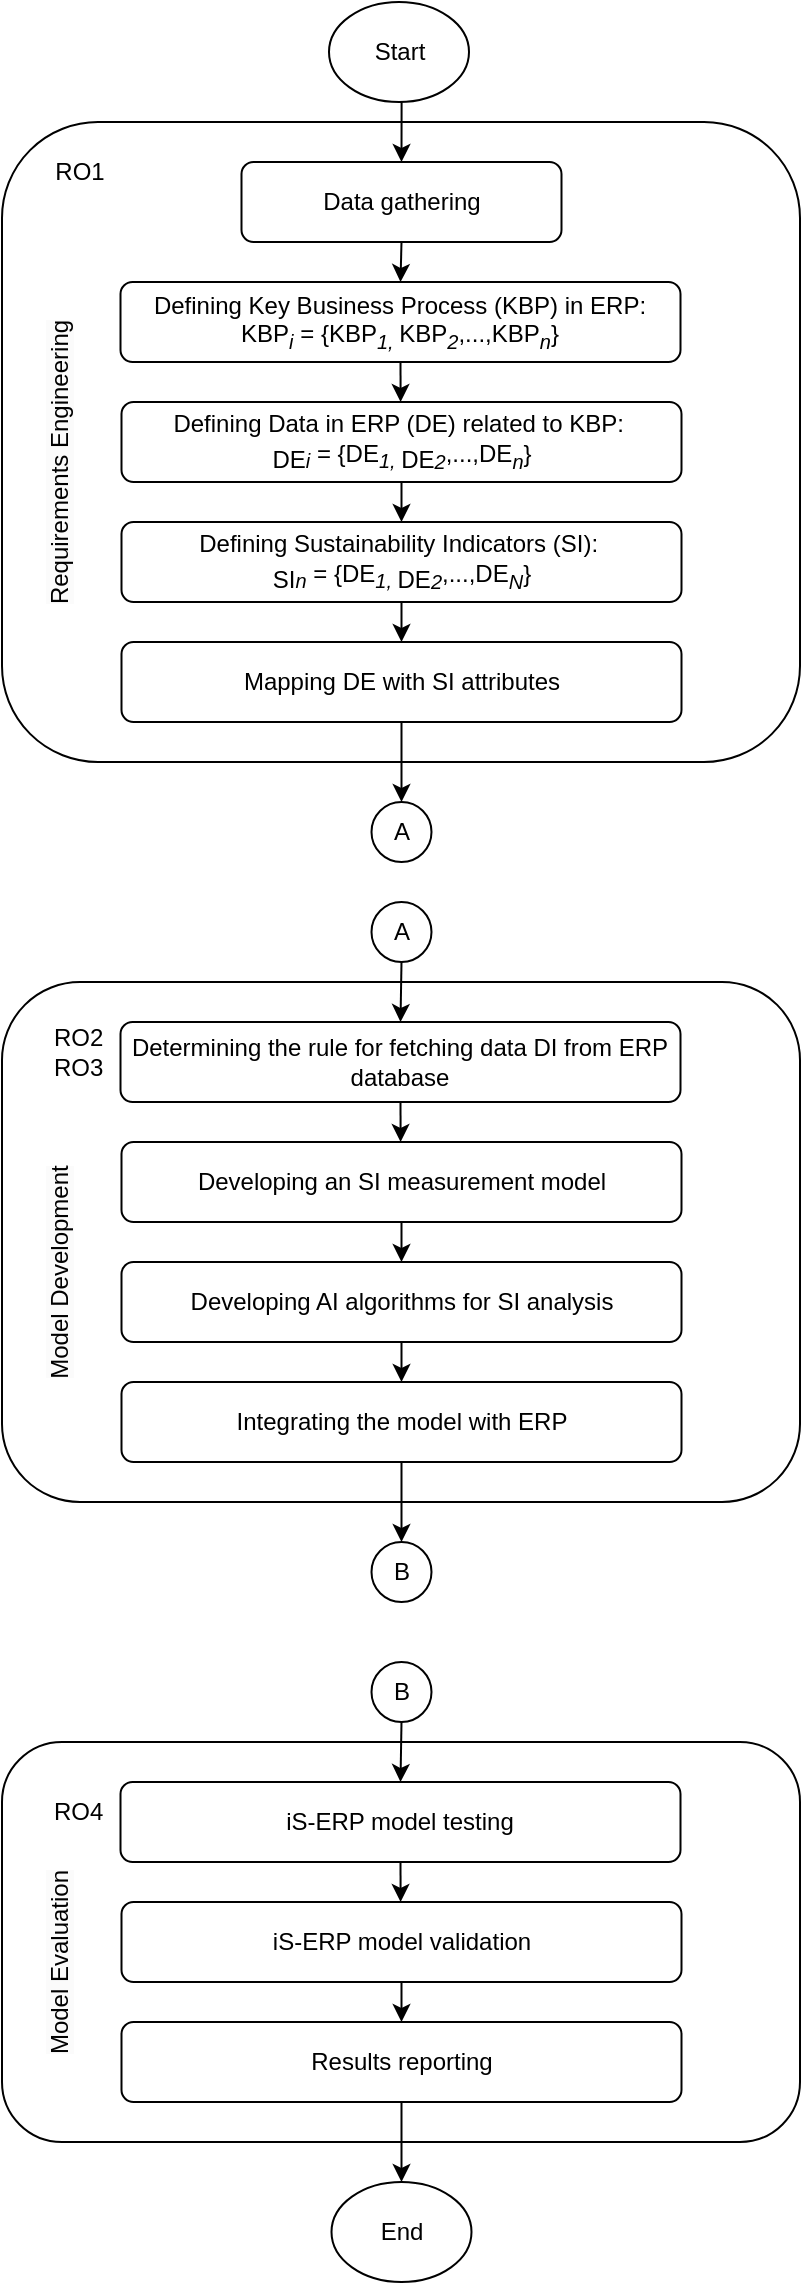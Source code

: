 <mxfile version="24.0.4" type="github">
  <diagram name="Page-1" id="95I5bEfrQiCTy4EvcoFb">
    <mxGraphModel dx="1313" dy="761" grid="1" gridSize="10" guides="1" tooltips="1" connect="1" arrows="1" fold="1" page="1" pageScale="1" pageWidth="850" pageHeight="1100" math="0" shadow="0">
      <root>
        <mxCell id="0" />
        <mxCell id="1" parent="0" />
        <mxCell id="SbKAiJA-bMWMZLkhzkx5-1" value="" style="rounded=1;whiteSpace=wrap;html=1;verticalAlign=top;" vertex="1" parent="1">
          <mxGeometry x="231" y="180" width="399" height="320" as="geometry" />
        </mxCell>
        <mxCell id="SbKAiJA-bMWMZLkhzkx5-4" style="edgeStyle=orthogonalEdgeStyle;rounded=0;orthogonalLoop=1;jettySize=auto;html=1;exitX=0.5;exitY=1;exitDx=0;exitDy=0;entryX=0.5;entryY=0;entryDx=0;entryDy=0;" edge="1" parent="1" source="SbKAiJA-bMWMZLkhzkx5-3" target="SbKAiJA-bMWMZLkhzkx5-6">
          <mxGeometry relative="1" as="geometry" />
        </mxCell>
        <mxCell id="SbKAiJA-bMWMZLkhzkx5-3" value="Start" style="ellipse;whiteSpace=wrap;html=1;" vertex="1" parent="1">
          <mxGeometry x="394.5" y="120" width="70" height="50" as="geometry" />
        </mxCell>
        <mxCell id="SbKAiJA-bMWMZLkhzkx5-5" value="RO1" style="text;html=1;align=center;verticalAlign=middle;whiteSpace=wrap;rounded=0;" vertex="1" parent="1">
          <mxGeometry x="240" y="190" width="60" height="30" as="geometry" />
        </mxCell>
        <mxCell id="SbKAiJA-bMWMZLkhzkx5-9" style="edgeStyle=orthogonalEdgeStyle;rounded=0;orthogonalLoop=1;jettySize=auto;html=1;exitX=0.5;exitY=1;exitDx=0;exitDy=0;entryX=0.5;entryY=0;entryDx=0;entryDy=0;" edge="1" parent="1" source="SbKAiJA-bMWMZLkhzkx5-6" target="SbKAiJA-bMWMZLkhzkx5-7">
          <mxGeometry relative="1" as="geometry" />
        </mxCell>
        <mxCell id="SbKAiJA-bMWMZLkhzkx5-6" value="Data gathering" style="rounded=1;whiteSpace=wrap;html=1;" vertex="1" parent="1">
          <mxGeometry x="350.75" y="200" width="160" height="40" as="geometry" />
        </mxCell>
        <mxCell id="SbKAiJA-bMWMZLkhzkx5-10" style="edgeStyle=orthogonalEdgeStyle;rounded=0;orthogonalLoop=1;jettySize=auto;html=1;exitX=0.5;exitY=1;exitDx=0;exitDy=0;" edge="1" parent="1" source="SbKAiJA-bMWMZLkhzkx5-7" target="SbKAiJA-bMWMZLkhzkx5-8">
          <mxGeometry relative="1" as="geometry" />
        </mxCell>
        <mxCell id="SbKAiJA-bMWMZLkhzkx5-7" value="Defining Key Business Process (KBP) in ERP: KBP&lt;sub&gt;&lt;i&gt;i&lt;/i&gt;&lt;/sub&gt;&amp;nbsp;= {KBP&lt;sub&gt;&lt;i&gt;1,&amp;nbsp;&lt;/i&gt;&lt;/sub&gt;KBP&lt;sub&gt;&lt;i&gt;2&lt;/i&gt;&lt;/sub&gt;,...,KBP&lt;sub&gt;&lt;i&gt;n&lt;/i&gt;&lt;/sub&gt;}" style="rounded=1;whiteSpace=wrap;html=1;" vertex="1" parent="1">
          <mxGeometry x="290.25" y="260" width="280" height="40" as="geometry" />
        </mxCell>
        <mxCell id="SbKAiJA-bMWMZLkhzkx5-32" style="edgeStyle=orthogonalEdgeStyle;rounded=0;orthogonalLoop=1;jettySize=auto;html=1;exitX=0.5;exitY=1;exitDx=0;exitDy=0;entryX=0.5;entryY=0;entryDx=0;entryDy=0;" edge="1" parent="1" source="SbKAiJA-bMWMZLkhzkx5-8" target="SbKAiJA-bMWMZLkhzkx5-11">
          <mxGeometry relative="1" as="geometry" />
        </mxCell>
        <mxCell id="SbKAiJA-bMWMZLkhzkx5-8" value="Defining Data in ERP (DE) related to KBP:&amp;nbsp;&lt;div&gt;&lt;sub&gt;&lt;span style=&quot;font-size: 12px;&quot;&gt;DE&lt;/span&gt;&lt;i&gt;i&lt;/i&gt;&lt;/sub&gt;&amp;nbsp;= {DE&lt;sub&gt;&lt;i&gt;1, &lt;/i&gt;&lt;span style=&quot;font-size: 12px;&quot;&gt;DE&lt;/span&gt;&lt;/sub&gt;&lt;sub&gt;&lt;i&gt;2&lt;/i&gt;&lt;/sub&gt;,...,DE&lt;sub&gt;&lt;i&gt;n&lt;/i&gt;&lt;/sub&gt;}&lt;/div&gt;" style="rounded=1;whiteSpace=wrap;html=1;" vertex="1" parent="1">
          <mxGeometry x="290.75" y="320" width="280" height="40" as="geometry" />
        </mxCell>
        <mxCell id="SbKAiJA-bMWMZLkhzkx5-33" style="edgeStyle=orthogonalEdgeStyle;rounded=0;orthogonalLoop=1;jettySize=auto;html=1;exitX=0.5;exitY=1;exitDx=0;exitDy=0;entryX=0.5;entryY=0;entryDx=0;entryDy=0;" edge="1" parent="1" source="SbKAiJA-bMWMZLkhzkx5-11" target="SbKAiJA-bMWMZLkhzkx5-12">
          <mxGeometry relative="1" as="geometry" />
        </mxCell>
        <mxCell id="SbKAiJA-bMWMZLkhzkx5-11" value="Defining Sustainability Indicators (SI):&amp;nbsp;&lt;div&gt;&lt;sub&gt;&lt;span style=&quot;font-size: 12px;&quot;&gt;SI&lt;/span&gt;&lt;i&gt;n&lt;/i&gt;&lt;/sub&gt;&amp;nbsp;= {DE&lt;sub&gt;&lt;i&gt;1, &lt;/i&gt;&lt;span style=&quot;font-size: 12px;&quot;&gt;DE&lt;/span&gt;&lt;/sub&gt;&lt;sub&gt;&lt;i&gt;2&lt;/i&gt;&lt;/sub&gt;,...,DE&lt;sub&gt;&lt;i&gt;N&lt;/i&gt;&lt;/sub&gt;}&lt;/div&gt;" style="rounded=1;whiteSpace=wrap;html=1;" vertex="1" parent="1">
          <mxGeometry x="290.75" y="380" width="280" height="40" as="geometry" />
        </mxCell>
        <mxCell id="SbKAiJA-bMWMZLkhzkx5-38" style="edgeStyle=orthogonalEdgeStyle;rounded=0;orthogonalLoop=1;jettySize=auto;html=1;exitX=0.5;exitY=1;exitDx=0;exitDy=0;entryX=0.5;entryY=0;entryDx=0;entryDy=0;" edge="1" parent="1" source="SbKAiJA-bMWMZLkhzkx5-12" target="SbKAiJA-bMWMZLkhzkx5-37">
          <mxGeometry relative="1" as="geometry" />
        </mxCell>
        <mxCell id="SbKAiJA-bMWMZLkhzkx5-12" value="Mapping DE with SI attributes" style="rounded=1;whiteSpace=wrap;html=1;" vertex="1" parent="1">
          <mxGeometry x="290.75" y="440" width="280" height="40" as="geometry" />
        </mxCell>
        <mxCell id="SbKAiJA-bMWMZLkhzkx5-13" value="" style="rounded=1;whiteSpace=wrap;html=1;verticalAlign=top;" vertex="1" parent="1">
          <mxGeometry x="231" y="610" width="399" height="260" as="geometry" />
        </mxCell>
        <mxCell id="SbKAiJA-bMWMZLkhzkx5-15" value="RO2&lt;div&gt;RO3&lt;/div&gt;" style="text;html=1;align=left;verticalAlign=middle;whiteSpace=wrap;rounded=0;" vertex="1" parent="1">
          <mxGeometry x="255" y="630" width="30" height="30" as="geometry" />
        </mxCell>
        <mxCell id="SbKAiJA-bMWMZLkhzkx5-18" style="edgeStyle=orthogonalEdgeStyle;rounded=0;orthogonalLoop=1;jettySize=auto;html=1;exitX=0.5;exitY=1;exitDx=0;exitDy=0;" edge="1" parent="1" source="SbKAiJA-bMWMZLkhzkx5-19" target="SbKAiJA-bMWMZLkhzkx5-20">
          <mxGeometry relative="1" as="geometry" />
        </mxCell>
        <mxCell id="SbKAiJA-bMWMZLkhzkx5-19" value="Determining the rule for fetching data DI from ERP database" style="rounded=1;whiteSpace=wrap;html=1;" vertex="1" parent="1">
          <mxGeometry x="290.25" y="630" width="280" height="40" as="geometry" />
        </mxCell>
        <mxCell id="SbKAiJA-bMWMZLkhzkx5-30" style="edgeStyle=orthogonalEdgeStyle;rounded=0;orthogonalLoop=1;jettySize=auto;html=1;exitX=0.5;exitY=1;exitDx=0;exitDy=0;entryX=0.5;entryY=0;entryDx=0;entryDy=0;" edge="1" parent="1" source="SbKAiJA-bMWMZLkhzkx5-20" target="SbKAiJA-bMWMZLkhzkx5-21">
          <mxGeometry relative="1" as="geometry" />
        </mxCell>
        <mxCell id="SbKAiJA-bMWMZLkhzkx5-20" value="Developing an SI measurement model" style="rounded=1;whiteSpace=wrap;html=1;" vertex="1" parent="1">
          <mxGeometry x="290.75" y="690" width="280" height="40" as="geometry" />
        </mxCell>
        <mxCell id="SbKAiJA-bMWMZLkhzkx5-31" style="edgeStyle=orthogonalEdgeStyle;rounded=0;orthogonalLoop=1;jettySize=auto;html=1;exitX=0.5;exitY=1;exitDx=0;exitDy=0;entryX=0.5;entryY=0;entryDx=0;entryDy=0;" edge="1" parent="1" source="SbKAiJA-bMWMZLkhzkx5-21" target="SbKAiJA-bMWMZLkhzkx5-22">
          <mxGeometry relative="1" as="geometry" />
        </mxCell>
        <mxCell id="SbKAiJA-bMWMZLkhzkx5-21" value="Developing AI algorithms for SI analysis" style="rounded=1;whiteSpace=wrap;html=1;" vertex="1" parent="1">
          <mxGeometry x="290.75" y="750" width="280" height="40" as="geometry" />
        </mxCell>
        <mxCell id="SbKAiJA-bMWMZLkhzkx5-53" style="edgeStyle=orthogonalEdgeStyle;rounded=0;orthogonalLoop=1;jettySize=auto;html=1;exitX=0.5;exitY=1;exitDx=0;exitDy=0;entryX=0.5;entryY=0;entryDx=0;entryDy=0;" edge="1" parent="1" source="SbKAiJA-bMWMZLkhzkx5-22" target="SbKAiJA-bMWMZLkhzkx5-52">
          <mxGeometry relative="1" as="geometry" />
        </mxCell>
        <mxCell id="SbKAiJA-bMWMZLkhzkx5-22" value="Integrating the model with ERP" style="rounded=1;whiteSpace=wrap;html=1;" vertex="1" parent="1">
          <mxGeometry x="290.75" y="810" width="280" height="40" as="geometry" />
        </mxCell>
        <mxCell id="SbKAiJA-bMWMZLkhzkx5-34" value="&lt;span style=&quot;color: rgb(0, 0, 0); font-family: Helvetica; font-size: 12px; font-style: normal; font-variant-ligatures: normal; font-variant-caps: normal; font-weight: 400; letter-spacing: normal; orphans: 2; text-indent: 0px; text-transform: none; widows: 2; word-spacing: 0px; -webkit-text-stroke-width: 0px; white-space: normal; background-color: rgb(251, 251, 251); text-decoration-thickness: initial; text-decoration-style: initial; text-decoration-color: initial; float: none; display: inline !important;&quot;&gt;Requirements Engineering&lt;/span&gt;" style="text;whiteSpace=wrap;html=1;align=center;verticalAlign=middle;rotation=-90;" vertex="1" parent="1">
          <mxGeometry x="170" y="340" width="180" height="20" as="geometry" />
        </mxCell>
        <mxCell id="SbKAiJA-bMWMZLkhzkx5-35" value="&lt;span style=&quot;color: rgb(0, 0, 0); font-family: Helvetica; font-size: 12px; font-style: normal; font-variant-ligatures: normal; font-variant-caps: normal; font-weight: 400; letter-spacing: normal; orphans: 2; text-indent: 0px; text-transform: none; widows: 2; word-spacing: 0px; -webkit-text-stroke-width: 0px; white-space: normal; background-color: rgb(251, 251, 251); text-decoration-thickness: initial; text-decoration-style: initial; text-decoration-color: initial; float: none; display: inline !important;&quot;&gt;Model Development&lt;/span&gt;" style="text;whiteSpace=wrap;html=1;align=center;verticalAlign=middle;rotation=-90;" vertex="1" parent="1">
          <mxGeometry x="190" y="745" width="140" height="20" as="geometry" />
        </mxCell>
        <mxCell id="SbKAiJA-bMWMZLkhzkx5-39" style="edgeStyle=orthogonalEdgeStyle;rounded=0;orthogonalLoop=1;jettySize=auto;html=1;exitX=0.5;exitY=1;exitDx=0;exitDy=0;entryX=0.5;entryY=0;entryDx=0;entryDy=0;" edge="1" parent="1" source="SbKAiJA-bMWMZLkhzkx5-36" target="SbKAiJA-bMWMZLkhzkx5-19">
          <mxGeometry relative="1" as="geometry" />
        </mxCell>
        <mxCell id="SbKAiJA-bMWMZLkhzkx5-36" value="A" style="ellipse;whiteSpace=wrap;html=1;aspect=fixed;" vertex="1" parent="1">
          <mxGeometry x="415.75" y="570" width="30" height="30" as="geometry" />
        </mxCell>
        <mxCell id="SbKAiJA-bMWMZLkhzkx5-37" value="A" style="ellipse;whiteSpace=wrap;html=1;aspect=fixed;" vertex="1" parent="1">
          <mxGeometry x="415.75" y="520" width="30" height="30" as="geometry" />
        </mxCell>
        <mxCell id="SbKAiJA-bMWMZLkhzkx5-40" value="" style="rounded=1;whiteSpace=wrap;html=1;verticalAlign=top;" vertex="1" parent="1">
          <mxGeometry x="231" y="990" width="399" height="200" as="geometry" />
        </mxCell>
        <mxCell id="SbKAiJA-bMWMZLkhzkx5-41" value="RO4" style="text;html=1;align=left;verticalAlign=middle;whiteSpace=wrap;rounded=0;" vertex="1" parent="1">
          <mxGeometry x="255" y="1010" width="30" height="30" as="geometry" />
        </mxCell>
        <mxCell id="SbKAiJA-bMWMZLkhzkx5-42" style="edgeStyle=orthogonalEdgeStyle;rounded=0;orthogonalLoop=1;jettySize=auto;html=1;exitX=0.5;exitY=1;exitDx=0;exitDy=0;" edge="1" parent="1" source="SbKAiJA-bMWMZLkhzkx5-43" target="SbKAiJA-bMWMZLkhzkx5-45">
          <mxGeometry relative="1" as="geometry" />
        </mxCell>
        <mxCell id="SbKAiJA-bMWMZLkhzkx5-43" value="iS-ERP model testing" style="rounded=1;whiteSpace=wrap;html=1;" vertex="1" parent="1">
          <mxGeometry x="290.25" y="1010" width="280" height="40" as="geometry" />
        </mxCell>
        <mxCell id="SbKAiJA-bMWMZLkhzkx5-44" style="edgeStyle=orthogonalEdgeStyle;rounded=0;orthogonalLoop=1;jettySize=auto;html=1;exitX=0.5;exitY=1;exitDx=0;exitDy=0;entryX=0.5;entryY=0;entryDx=0;entryDy=0;" edge="1" parent="1" source="SbKAiJA-bMWMZLkhzkx5-45" target="SbKAiJA-bMWMZLkhzkx5-47">
          <mxGeometry relative="1" as="geometry" />
        </mxCell>
        <mxCell id="SbKAiJA-bMWMZLkhzkx5-45" value="iS-ERP model validation" style="rounded=1;whiteSpace=wrap;html=1;" vertex="1" parent="1">
          <mxGeometry x="290.75" y="1070" width="280" height="40" as="geometry" />
        </mxCell>
        <mxCell id="SbKAiJA-bMWMZLkhzkx5-56" style="edgeStyle=orthogonalEdgeStyle;rounded=0;orthogonalLoop=1;jettySize=auto;html=1;exitX=0.5;exitY=1;exitDx=0;exitDy=0;entryX=0.5;entryY=0;entryDx=0;entryDy=0;" edge="1" parent="1" source="SbKAiJA-bMWMZLkhzkx5-47" target="SbKAiJA-bMWMZLkhzkx5-55">
          <mxGeometry relative="1" as="geometry" />
        </mxCell>
        <mxCell id="SbKAiJA-bMWMZLkhzkx5-47" value="Results reporting" style="rounded=1;whiteSpace=wrap;html=1;" vertex="1" parent="1">
          <mxGeometry x="290.75" y="1130" width="280" height="40" as="geometry" />
        </mxCell>
        <mxCell id="SbKAiJA-bMWMZLkhzkx5-49" value="&lt;span style=&quot;color: rgb(0, 0, 0); font-family: Helvetica; font-size: 12px; font-style: normal; font-variant-ligatures: normal; font-variant-caps: normal; font-weight: 400; letter-spacing: normal; orphans: 2; text-indent: 0px; text-transform: none; widows: 2; word-spacing: 0px; -webkit-text-stroke-width: 0px; white-space: normal; background-color: rgb(251, 251, 251); text-decoration-thickness: initial; text-decoration-style: initial; text-decoration-color: initial; float: none; display: inline !important;&quot;&gt;Model Evaluation&lt;/span&gt;" style="text;whiteSpace=wrap;html=1;align=center;verticalAlign=middle;rotation=-90;" vertex="1" parent="1">
          <mxGeometry x="190" y="1090" width="140" height="20" as="geometry" />
        </mxCell>
        <mxCell id="SbKAiJA-bMWMZLkhzkx5-50" style="edgeStyle=orthogonalEdgeStyle;rounded=0;orthogonalLoop=1;jettySize=auto;html=1;exitX=0.5;exitY=1;exitDx=0;exitDy=0;entryX=0.5;entryY=0;entryDx=0;entryDy=0;" edge="1" parent="1" source="SbKAiJA-bMWMZLkhzkx5-51" target="SbKAiJA-bMWMZLkhzkx5-43">
          <mxGeometry relative="1" as="geometry" />
        </mxCell>
        <mxCell id="SbKAiJA-bMWMZLkhzkx5-51" value="B" style="ellipse;whiteSpace=wrap;html=1;aspect=fixed;" vertex="1" parent="1">
          <mxGeometry x="415.75" y="950" width="30" height="30" as="geometry" />
        </mxCell>
        <mxCell id="SbKAiJA-bMWMZLkhzkx5-52" value="B" style="ellipse;whiteSpace=wrap;html=1;aspect=fixed;" vertex="1" parent="1">
          <mxGeometry x="415.75" y="890" width="30" height="30" as="geometry" />
        </mxCell>
        <mxCell id="SbKAiJA-bMWMZLkhzkx5-55" value="End" style="ellipse;whiteSpace=wrap;html=1;" vertex="1" parent="1">
          <mxGeometry x="395.75" y="1210" width="70" height="50" as="geometry" />
        </mxCell>
      </root>
    </mxGraphModel>
  </diagram>
</mxfile>
